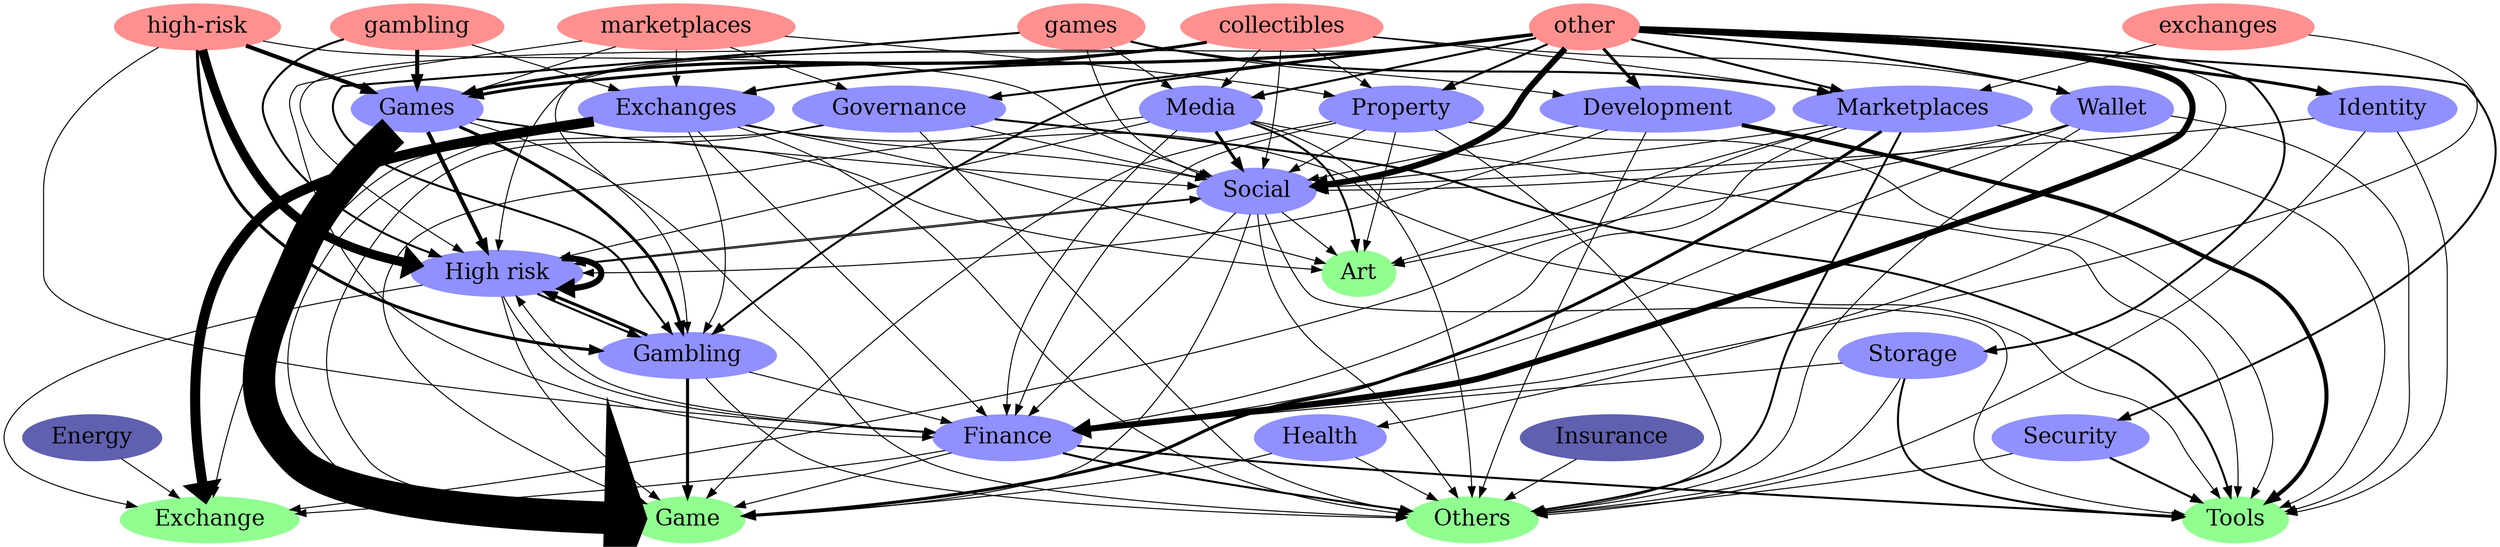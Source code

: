 digraph mappings {
Exchanges -> Exchange [penwidth=10];
Exchanges [color="#6060b0",style=filled,label="Exchanges",fontsize=22];
Exchange [color="#90ff90",style=filled,label="Exchange",fontsize=22];
Marketplaces -> Art [penwidth=1];
Marketplaces [color="#6060b0",style=filled,label="Marketplaces",fontsize=22];
Art [color="#90ff90",style=filled,label="Art",fontsize=22];
Social -> Highrisk [penwidth=1];
Social [color="#6060b0",style=filled,label="Social",fontsize=22];
Highrisk [color="#90ff90",style=filled,label="High-risk",fontsize=22];
Social -> Tools [penwidth=1];
Social [color="#6060b0",style=filled,label="Social",fontsize=22];
Tools [color="#90ff90",style=filled,label="Tools",fontsize=22];
Media -> Finance [penwidth=1];
Media [color="#6060b0",style=filled,label="Media",fontsize=22];
Finance [color="#90ff90",style=filled,label="Finance",fontsize=22];
Games -> Game [penwidth=32];
Games [color="#6060b0",style=filled,label="Games",fontsize=22];
Game [color="#90ff90",style=filled,label="Game",fontsize=22];
Marketplaces -> Finance [penwidth=1];
Marketplaces [color="#6060b0",style=filled,label="Marketplaces",fontsize=22];
Finance [color="#90ff90",style=filled,label="Finance",fontsize=22];
Games -> Others [penwidth=1];
Games [color="#6060b0",style=filled,label="Games",fontsize=22];
Others [color="#90ff90",style=filled,label="Others",fontsize=22];
Exchanges -> Game [penwidth=1];
Exchanges [color="#6060b0",style=filled,label="Exchanges",fontsize=22];
Game [color="#90ff90",style=filled,label="Game",fontsize=22];
Highrisk -> Game [penwidth=1];
Highrisk [color="#6060b0",style=filled,label="High risk",fontsize=22];
Game [color="#90ff90",style=filled,label="Game",fontsize=22];
Finance -> Exchange [penwidth=1];
Finance [color="#6060b0",style=filled,label="Finance",fontsize=22];
Exchange [color="#90ff90",style=filled,label="Exchange",fontsize=22];
Highrisk -> Social [penwidth=1];
Highrisk [color="#6060b0",style=filled,label="High risk",fontsize=22];
Social [color="#90ff90",style=filled,label="Social",fontsize=22];
Development -> Highrisk [penwidth=1];
Development [color="#6060b0",style=filled,label="Development",fontsize=22];
Highrisk [color="#90ff90",style=filled,label="High-risk",fontsize=22];
Highrisk -> Highrisk [penwidth=6];
Highrisk [color="#6060b0",style=filled,label="High risk",fontsize=22];
Highrisk [color="#90ff90",style=filled,label="High-risk",fontsize=22];
Property -> Game [penwidth=1];
Property [color="#6060b0",style=filled,label="Property",fontsize=22];
Game [color="#90ff90",style=filled,label="Game",fontsize=22];
Wallet -> Others [penwidth=1];
Wallet [color="#6060b0",style=filled,label="Wallet",fontsize=22];
Others [color="#90ff90",style=filled,label="Others",fontsize=22];
Governance -> Tools [penwidth=2];
Governance [color="#6060b0",style=filled,label="Governance",fontsize=22];
Tools [color="#90ff90",style=filled,label="Tools",fontsize=22];
Gambling -> Game [penwidth=3];
Gambling [color="#6060b0",style=filled,label="Gambling",fontsize=22];
Game [color="#90ff90",style=filled,label="Game",fontsize=22];
Games -> Art [penwidth=1];
Games [color="#6060b0",style=filled,label="Games",fontsize=22];
Art [color="#90ff90",style=filled,label="Art",fontsize=22];
Marketplaces -> Social [penwidth=1];
Marketplaces [color="#6060b0",style=filled,label="Marketplaces",fontsize=22];
Social [color="#90ff90",style=filled,label="Social",fontsize=22];
Identity -> Others [penwidth=1];
Identity [color="#6060b0",style=filled,label="Identity",fontsize=22];
Others [color="#90ff90",style=filled,label="Others",fontsize=22];
Storage -> Tools [penwidth=2];
Storage [color="#6060b0",style=filled,label="Storage",fontsize=22];
Tools [color="#90ff90",style=filled,label="Tools",fontsize=22];
Media -> Social [penwidth=3];
Media [color="#6060b0",style=filled,label="Media",fontsize=22];
Social [color="#90ff90",style=filled,label="Social",fontsize=22];
Media -> Game [penwidth=1];
Media [color="#6060b0",style=filled,label="Media",fontsize=22];
Game [color="#90ff90",style=filled,label="Game",fontsize=22];
Gambling -> Others [penwidth=1];
Gambling [color="#6060b0",style=filled,label="Gambling",fontsize=22];
Others [color="#90ff90",style=filled,label="Others",fontsize=22];
Social -> Art [penwidth=1];
Social [color="#6060b0",style=filled,label="Social",fontsize=22];
Art [color="#90ff90",style=filled,label="Art",fontsize=22];
Energy -> Exchange [penwidth=1];
Energy [color="#6060b0",style=filled,label="Energy",fontsize=22];
Exchange [color="#90ff90",style=filled,label="Exchange",fontsize=22];
Social -> Game [penwidth=1];
Social [color="#6060b0",style=filled,label="Social",fontsize=22];
Game [color="#90ff90",style=filled,label="Game",fontsize=22];
Media -> Others [penwidth=1];
Media [color="#6060b0",style=filled,label="Media",fontsize=22];
Others [color="#90ff90",style=filled,label="Others",fontsize=22];
Security -> Tools [penwidth=2];
Security [color="#6060b0",style=filled,label="Security",fontsize=22];
Tools [color="#90ff90",style=filled,label="Tools",fontsize=22];
Insurance -> Others [penwidth=1];
Insurance [color="#6060b0",style=filled,label="Insurance",fontsize=22];
Others [color="#90ff90",style=filled,label="Others",fontsize=22];
Governance -> Game [penwidth=1];
Governance [color="#6060b0",style=filled,label="Governance",fontsize=22];
Game [color="#90ff90",style=filled,label="Game",fontsize=22];
Finance -> Others [penwidth=2];
Finance [color="#6060b0",style=filled,label="Finance",fontsize=22];
Others [color="#90ff90",style=filled,label="Others",fontsize=22];
Marketplaces -> Others [penwidth=2];
Marketplaces [color="#6060b0",style=filled,label="Marketplaces",fontsize=22];
Others [color="#90ff90",style=filled,label="Others",fontsize=22];
Property -> Others [penwidth=1];
Property [color="#6060b0",style=filled,label="Property",fontsize=22];
Others [color="#90ff90",style=filled,label="Others",fontsize=22];
Exchanges -> Finance [penwidth=1];
Exchanges [color="#6060b0",style=filled,label="Exchanges",fontsize=22];
Finance [color="#90ff90",style=filled,label="Finance",fontsize=22];
Governance -> Social [penwidth=1];
Governance [color="#6060b0",style=filled,label="Governance",fontsize=22];
Social [color="#90ff90",style=filled,label="Social",fontsize=22];
Gambling -> Finance [penwidth=1];
Gambling [color="#6060b0",style=filled,label="Gambling",fontsize=22];
Finance [color="#90ff90",style=filled,label="Finance",fontsize=22];
Property -> Art [penwidth=1];
Property [color="#6060b0",style=filled,label="Property",fontsize=22];
Art [color="#90ff90",style=filled,label="Art",fontsize=22];
Media -> Art [penwidth=2];
Media [color="#6060b0",style=filled,label="Media",fontsize=22];
Art [color="#90ff90",style=filled,label="Art",fontsize=22];
Media -> Highrisk [penwidth=1];
Media [color="#6060b0",style=filled,label="Media",fontsize=22];
Highrisk [color="#90ff90",style=filled,label="High-risk",fontsize=22];
Property -> Finance [penwidth=1];
Property [color="#6060b0",style=filled,label="Property",fontsize=22];
Finance [color="#90ff90",style=filled,label="Finance",fontsize=22];
Health -> Game [penwidth=1];
Health [color="#6060b0",style=filled,label="Health",fontsize=22];
Game [color="#90ff90",style=filled,label="Game",fontsize=22];
Exchanges -> Tools [penwidth=1];
Exchanges [color="#6060b0",style=filled,label="Exchanges",fontsize=22];
Tools [color="#90ff90",style=filled,label="Tools",fontsize=22];
Wallet -> Art [penwidth=1];
Wallet [color="#6060b0",style=filled,label="Wallet",fontsize=22];
Art [color="#90ff90",style=filled,label="Art",fontsize=22];
Exchanges -> Social [penwidth=1];
Exchanges [color="#6060b0",style=filled,label="Exchanges",fontsize=22];
Social [color="#90ff90",style=filled,label="Social",fontsize=22];
Development -> Others [penwidth=1];
Development [color="#6060b0",style=filled,label="Development",fontsize=22];
Others [color="#90ff90",style=filled,label="Others",fontsize=22];
Exchanges -> Gambling [penwidth=1];
Exchanges [color="#6060b0",style=filled,label="Exchanges",fontsize=22];
Gambling [color="#90ff90",style=filled,label="Gambling",fontsize=22];
Storage -> Finance [penwidth=1];
Storage [color="#6060b0",style=filled,label="Storage",fontsize=22];
Finance [color="#90ff90",style=filled,label="Finance",fontsize=22];
Games -> Social [penwidth=1];
Games [color="#6060b0",style=filled,label="Games",fontsize=22];
Social [color="#90ff90",style=filled,label="Social",fontsize=22];
Finance -> Game [penwidth=1];
Finance [color="#6060b0",style=filled,label="Finance",fontsize=22];
Game [color="#90ff90",style=filled,label="Game",fontsize=22];
Security -> Others [penwidth=1];
Security [color="#6060b0",style=filled,label="Security",fontsize=22];
Others [color="#90ff90",style=filled,label="Others",fontsize=22];
Governance -> Others [penwidth=1];
Governance [color="#6060b0",style=filled,label="Governance",fontsize=22];
Others [color="#90ff90",style=filled,label="Others",fontsize=22];
Finance -> Tools [penwidth=2];
Finance [color="#6060b0",style=filled,label="Finance",fontsize=22];
Tools [color="#90ff90",style=filled,label="Tools",fontsize=22];
Wallet -> Tools [penwidth=1];
Wallet [color="#6060b0",style=filled,label="Wallet",fontsize=22];
Tools [color="#90ff90",style=filled,label="Tools",fontsize=22];
Social -> Finance [penwidth=1];
Social [color="#6060b0",style=filled,label="Social",fontsize=22];
Finance [color="#90ff90",style=filled,label="Finance",fontsize=22];
Marketplaces -> Exchange [penwidth=1];
Marketplaces [color="#6060b0",style=filled,label="Marketplaces",fontsize=22];
Exchange [color="#90ff90",style=filled,label="Exchange",fontsize=22];
Games -> Gambling [penwidth=3];
Games [color="#6060b0",style=filled,label="Games",fontsize=22];
Gambling [color="#90ff90",style=filled,label="Gambling",fontsize=22];
Health -> Others [penwidth=1];
Health [color="#6060b0",style=filled,label="Health",fontsize=22];
Others [color="#90ff90",style=filled,label="Others",fontsize=22];
Gambling -> Highrisk [penwidth=3];
Gambling [color="#6060b0",style=filled,label="Gambling",fontsize=22];
Highrisk [color="#90ff90",style=filled,label="High-risk",fontsize=22];
Exchanges -> Art [penwidth=1];
Exchanges [color="#6060b0",style=filled,label="Exchanges",fontsize=22];
Art [color="#90ff90",style=filled,label="Art",fontsize=22];
Property -> Social [penwidth=1];
Property [color="#6060b0",style=filled,label="Property",fontsize=22];
Social [color="#90ff90",style=filled,label="Social",fontsize=22];
Highrisk -> Exchange [penwidth=1];
Highrisk [color="#6060b0",style=filled,label="High risk",fontsize=22];
Exchange [color="#90ff90",style=filled,label="Exchange",fontsize=22];
Storage -> Others [penwidth=1];
Storage [color="#6060b0",style=filled,label="Storage",fontsize=22];
Others [color="#90ff90",style=filled,label="Others",fontsize=22];
Media -> Tools [penwidth=1];
Media [color="#6060b0",style=filled,label="Media",fontsize=22];
Tools [color="#90ff90",style=filled,label="Tools",fontsize=22];
Wallet -> Finance [penwidth=1];
Wallet [color="#6060b0",style=filled,label="Wallet",fontsize=22];
Finance [color="#90ff90",style=filled,label="Finance",fontsize=22];
Social -> Others [penwidth=1];
Social [color="#6060b0",style=filled,label="Social",fontsize=22];
Others [color="#90ff90",style=filled,label="Others",fontsize=22];
Marketplaces -> Game [penwidth=3];
Marketplaces [color="#6060b0",style=filled,label="Marketplaces",fontsize=22];
Game [color="#90ff90",style=filled,label="Game",fontsize=22];
Governance -> Exchange [penwidth=1];
Governance [color="#6060b0",style=filled,label="Governance",fontsize=22];
Exchange [color="#90ff90",style=filled,label="Exchange",fontsize=22];
Finance -> Highrisk [penwidth=1];
Finance [color="#6060b0",style=filled,label="Finance",fontsize=22];
Highrisk [color="#90ff90",style=filled,label="High-risk",fontsize=22];
Development -> Social [penwidth=1];
Development [color="#6060b0",style=filled,label="Development",fontsize=22];
Social [color="#90ff90",style=filled,label="Social",fontsize=22];
Development -> Tools [penwidth=4];
Development [color="#6060b0",style=filled,label="Development",fontsize=22];
Tools [color="#90ff90",style=filled,label="Tools",fontsize=22];
Highrisk -> Finance [penwidth=1];
Highrisk [color="#6060b0",style=filled,label="High risk",fontsize=22];
Finance [color="#90ff90",style=filled,label="Finance",fontsize=22];
Identity -> Tools [penwidth=1];
Identity [color="#6060b0",style=filled,label="Identity",fontsize=22];
Tools [color="#90ff90",style=filled,label="Tools",fontsize=22];
Marketplaces -> Tools [penwidth=1];
Marketplaces [color="#6060b0",style=filled,label="Marketplaces",fontsize=22];
Tools [color="#90ff90",style=filled,label="Tools",fontsize=22];
Property -> Tools [penwidth=1];
Property [color="#6060b0",style=filled,label="Property",fontsize=22];
Tools [color="#90ff90",style=filled,label="Tools",fontsize=22];
Games -> Highrisk [penwidth=4];
Games [color="#6060b0",style=filled,label="Games",fontsize=22];
Highrisk [color="#90ff90",style=filled,label="High-risk",fontsize=22];
Highrisk -> Gambling [penwidth=2];
Highrisk [color="#6060b0",style=filled,label="High risk",fontsize=22];
Gambling [color="#90ff90",style=filled,label="Gambling",fontsize=22];
Identity -> Social [penwidth=1];
Identity [color="#6060b0",style=filled,label="Identity",fontsize=22];
Social [color="#90ff90",style=filled,label="Social",fontsize=22];
Wallet -> Social [penwidth=1];
Wallet [color="#6060b0",style=filled,label="Wallet",fontsize=22];
Social [color="#90ff90",style=filled,label="Social",fontsize=22];
Exchanges -> Others [penwidth=1];
Exchanges [color="#6060b0",style=filled,label="Exchanges",fontsize=22];
Others [color="#90ff90",style=filled,label="Others",fontsize=22];
collectibles -> Exchanges [penwidth=1];
collectibles [color="#ff9090",style=filled,label="collectibles",fontsize=22];
Exchanges [color="#9090ff",style=filled,label="Exchanges",fontsize=22];
highrisk -> Games [penwidth=4];
highrisk [color="#ff9090",style=filled,label="high-risk",fontsize=22];
Games [color="#9090ff",style=filled,label="Games",fontsize=22];
games -> Marketplaces [penwidth=2];
games [color="#ff9090",style=filled,label="games",fontsize=22];
Marketplaces [color="#9090ff",style=filled,label="Marketplaces",fontsize=22];
other -> Storage [penwidth=2];
other [color="#ff9090",style=filled,label="other",fontsize=22];
Storage [color="#9090ff",style=filled,label="Storage",fontsize=22];
marketplaces -> Games [penwidth=1];
marketplaces [color="#ff9090",style=filled,label="marketplaces",fontsize=22];
Games [color="#9090ff",style=filled,label="Games",fontsize=22];
highrisk -> Highrisk [penwidth=9];
highrisk [color="#ff9090",style=filled,label="high-risk",fontsize=22];
Highrisk [color="#9090ff",style=filled,label="High risk",fontsize=22];
games -> Gambling [penwidth=2];
games [color="#ff9090",style=filled,label="games",fontsize=22];
Gambling [color="#9090ff",style=filled,label="Gambling",fontsize=22];
other -> Gambling [penwidth=2];
other [color="#ff9090",style=filled,label="other",fontsize=22];
Gambling [color="#9090ff",style=filled,label="Gambling",fontsize=22];
other -> Exchanges [penwidth=2];
other [color="#ff9090",style=filled,label="other",fontsize=22];
Exchanges [color="#9090ff",style=filled,label="Exchanges",fontsize=22];
other -> Games [penwidth=3];
other [color="#ff9090",style=filled,label="other",fontsize=22];
Games [color="#9090ff",style=filled,label="Games",fontsize=22];
highrisk -> Finance [penwidth=1];
highrisk [color="#ff9090",style=filled,label="high-risk",fontsize=22];
Finance [color="#9090ff",style=filled,label="Finance",fontsize=22];
exchanges -> Marketplaces [penwidth=1];
exchanges [color="#ff9090",style=filled,label="exchanges",fontsize=22];
Marketplaces [color="#9090ff",style=filled,label="Marketplaces",fontsize=22];
games -> Social [penwidth=1];
games [color="#ff9090",style=filled,label="games",fontsize=22];
Social [color="#9090ff",style=filled,label="Social",fontsize=22];
other -> Marketplaces [penwidth=2];
other [color="#ff9090",style=filled,label="other",fontsize=22];
Marketplaces [color="#9090ff",style=filled,label="Marketplaces",fontsize=22];
other -> Finance [penwidth=6];
other [color="#ff9090",style=filled,label="other",fontsize=22];
Finance [color="#9090ff",style=filled,label="Finance",fontsize=22];
other -> Development [penwidth=3];
other [color="#ff9090",style=filled,label="other",fontsize=22];
Development [color="#9090ff",style=filled,label="Development",fontsize=22];
collectibles -> Wallet [penwidth=1];
collectibles [color="#ff9090",style=filled,label="collectibles",fontsize=22];
Wallet [color="#9090ff",style=filled,label="Wallet",fontsize=22];
other -> Media [penwidth=2];
other [color="#ff9090",style=filled,label="other",fontsize=22];
Media [color="#9090ff",style=filled,label="Media",fontsize=22];
collectibles -> Property [penwidth=1];
collectibles [color="#ff9090",style=filled,label="collectibles",fontsize=22];
Property [color="#9090ff",style=filled,label="Property",fontsize=22];
exchanges -> Finance [penwidth=1];
exchanges [color="#ff9090",style=filled,label="exchanges",fontsize=22];
Finance [color="#9090ff",style=filled,label="Finance",fontsize=22];
collectibles -> Media [penwidth=1];
collectibles [color="#ff9090",style=filled,label="collectibles",fontsize=22];
Media [color="#9090ff",style=filled,label="Media",fontsize=22];
games -> Highrisk [penwidth=1];
games [color="#ff9090",style=filled,label="games",fontsize=22];
Highrisk [color="#9090ff",style=filled,label="High risk",fontsize=22];
other -> Health [penwidth=1];
other [color="#ff9090",style=filled,label="other",fontsize=22];
Health [color="#9090ff",style=filled,label="Health",fontsize=22];
other -> Identity [penwidth=3];
other [color="#ff9090",style=filled,label="other",fontsize=22];
Identity [color="#9090ff",style=filled,label="Identity",fontsize=22];
other -> Wallet [penwidth=2];
other [color="#ff9090",style=filled,label="other",fontsize=22];
Wallet [color="#9090ff",style=filled,label="Wallet",fontsize=22];
marketplaces -> Exchanges [penwidth=1];
marketplaces [color="#ff9090",style=filled,label="marketplaces",fontsize=22];
Exchanges [color="#9090ff",style=filled,label="Exchanges",fontsize=22];
other -> Governance [penwidth=2];
other [color="#ff9090",style=filled,label="other",fontsize=22];
Governance [color="#9090ff",style=filled,label="Governance",fontsize=22];
marketplaces -> Finance [penwidth=1];
marketplaces [color="#ff9090",style=filled,label="marketplaces",fontsize=22];
Finance [color="#9090ff",style=filled,label="Finance",fontsize=22];
collectibles -> Marketplaces [penwidth=1];
collectibles [color="#ff9090",style=filled,label="collectibles",fontsize=22];
Marketplaces [color="#9090ff",style=filled,label="Marketplaces",fontsize=22];
collectibles -> Gambling [penwidth=1];
collectibles [color="#ff9090",style=filled,label="collectibles",fontsize=22];
Gambling [color="#9090ff",style=filled,label="Gambling",fontsize=22];
other -> Security [penwidth=2];
other [color="#ff9090",style=filled,label="other",fontsize=22];
Security [color="#9090ff",style=filled,label="Security",fontsize=22];
collectibles -> Games [penwidth=3];
collectibles [color="#ff9090",style=filled,label="collectibles",fontsize=22];
Games [color="#9090ff",style=filled,label="Games",fontsize=22];
marketplaces -> Governance [penwidth=1];
marketplaces [color="#ff9090",style=filled,label="marketplaces",fontsize=22];
Governance [color="#9090ff",style=filled,label="Governance",fontsize=22];
gambling -> Games [penwidth=4];
gambling [color="#ff9090",style=filled,label="gambling",fontsize=22];
Games [color="#9090ff",style=filled,label="Games",fontsize=22];
other -> Property [penwidth=2];
other [color="#ff9090",style=filled,label="other",fontsize=22];
Property [color="#9090ff",style=filled,label="Property",fontsize=22];
gambling -> Exchanges [penwidth=1];
gambling [color="#ff9090",style=filled,label="gambling",fontsize=22];
Exchanges [color="#9090ff",style=filled,label="Exchanges",fontsize=22];
gambling -> Highrisk [penwidth=2];
gambling [color="#ff9090",style=filled,label="gambling",fontsize=22];
Highrisk [color="#9090ff",style=filled,label="High risk",fontsize=22];
collectibles -> Social [penwidth=1];
collectibles [color="#ff9090",style=filled,label="collectibles",fontsize=22];
Social [color="#9090ff",style=filled,label="Social",fontsize=22];
games -> Development [penwidth=1];
games [color="#ff9090",style=filled,label="games",fontsize=22];
Development [color="#9090ff",style=filled,label="Development",fontsize=22];
other -> Highrisk [penwidth=1];
other [color="#ff9090",style=filled,label="other",fontsize=22];
Highrisk [color="#9090ff",style=filled,label="High risk",fontsize=22];
other -> Social [penwidth=6];
other [color="#ff9090",style=filled,label="other",fontsize=22];
Social [color="#9090ff",style=filled,label="Social",fontsize=22];
highrisk -> Social [penwidth=1];
highrisk [color="#ff9090",style=filled,label="high-risk",fontsize=22];
Social [color="#9090ff",style=filled,label="Social",fontsize=22];
marketplaces -> Property [penwidth=1];
marketplaces [color="#ff9090",style=filled,label="marketplaces",fontsize=22];
Property [color="#9090ff",style=filled,label="Property",fontsize=22];
games -> Media [penwidth=1];
games [color="#ff9090",style=filled,label="games",fontsize=22];
Media [color="#9090ff",style=filled,label="Media",fontsize=22];
highrisk -> Gambling [penwidth=3];
highrisk [color="#ff9090",style=filled,label="high-risk",fontsize=22];
Gambling [color="#9090ff",style=filled,label="Gambling",fontsize=22];
}
